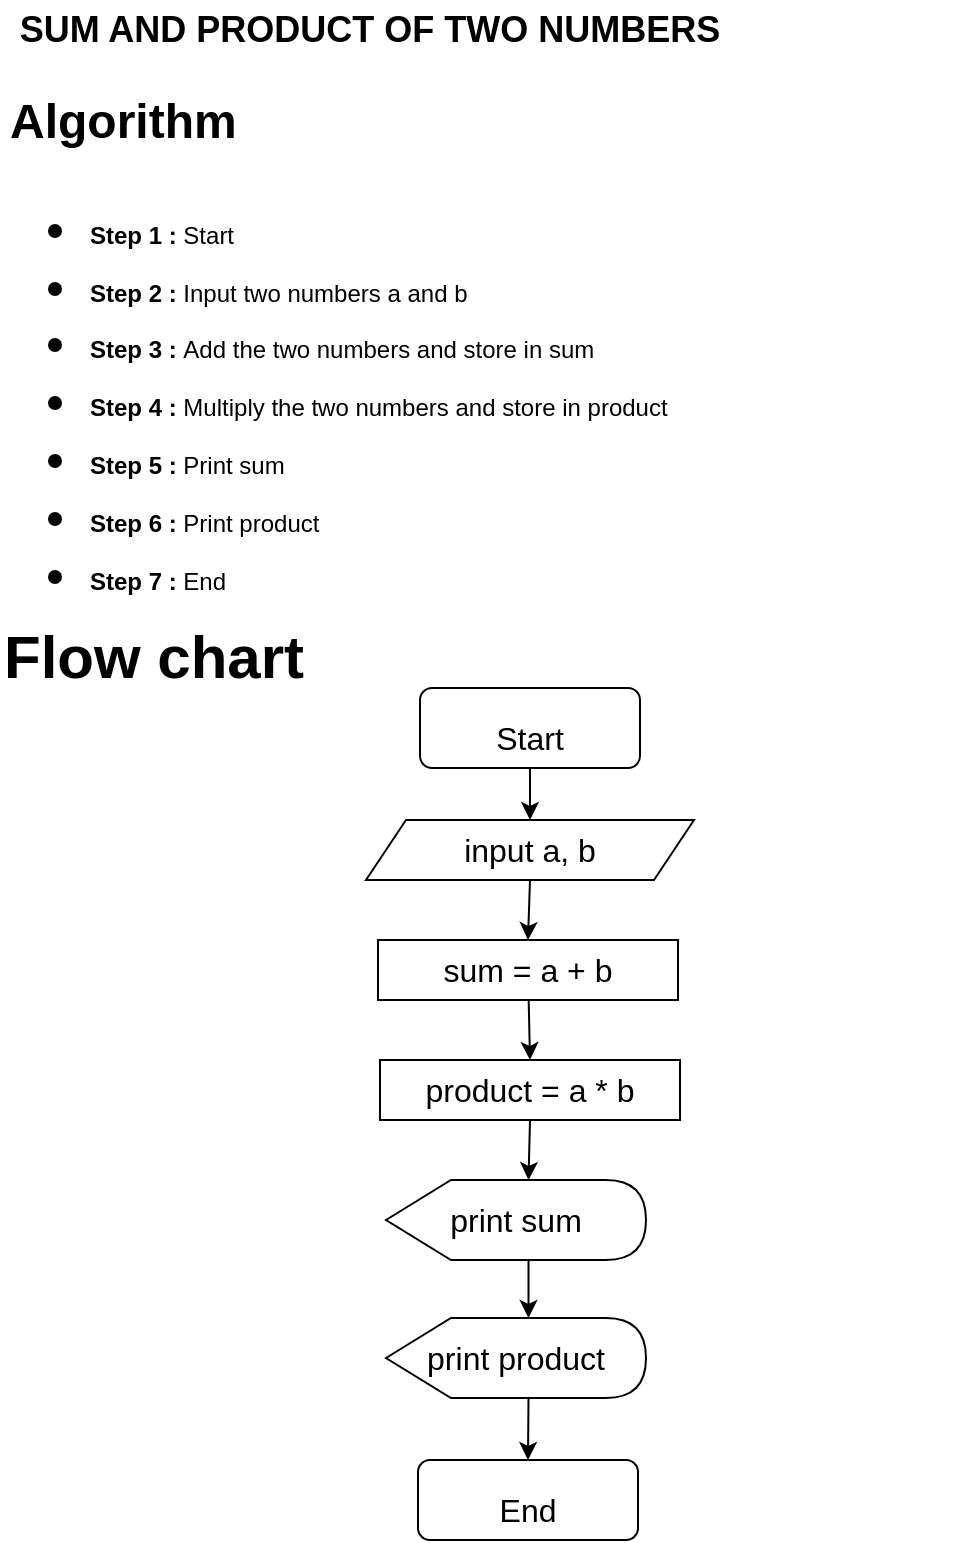 <mxfile version="17.4.5" type="github"><diagram id="C3PEHFfEE4Fk-dZleq14" name="Page-1"><mxGraphModel dx="1038" dy="539" grid="1" gridSize="10" guides="1" tooltips="1" connect="1" arrows="1" fold="1" page="1" pageScale="1" pageWidth="827" pageHeight="1169" math="0" shadow="0"><root><mxCell id="0"/><mxCell id="1" parent="0"/><mxCell id="8sqsYlrWFdSu5_10LLVr-1" value="&lt;h1&gt;&lt;span&gt;Algorithm&lt;/span&gt;&lt;/h1&gt;&lt;h1&gt;&lt;ul&gt;&lt;li&gt;&lt;span style=&quot;font-size: 12px&quot;&gt;Step 1 :&lt;/span&gt;&lt;span style=&quot;font-size: 12px ; font-weight: normal&quot;&gt; Start&lt;/span&gt;&lt;/li&gt;&lt;li&gt;&lt;span style=&quot;font-size: 12px&quot;&gt;Step 2 :&lt;/span&gt;&lt;span style=&quot;font-size: 12px ; font-weight: normal&quot;&gt;&amp;nbsp;Input two numbers a and b&lt;/span&gt;&lt;/li&gt;&lt;li&gt;&lt;span style=&quot;font-size: 12px&quot;&gt;Step 3 :&lt;/span&gt;&lt;span style=&quot;font-size: 12px ; font-weight: normal&quot;&gt;&amp;nbsp;Add the two numbers and store in sum&lt;/span&gt;&lt;/li&gt;&lt;li&gt;&lt;span style=&quot;font-size: 12px&quot;&gt;Step 4 :&lt;/span&gt;&lt;span style=&quot;font-size: 12px ; font-weight: normal&quot;&gt;&amp;nbsp;Multiply the two numbers and store in product&lt;/span&gt;&lt;/li&gt;&lt;li&gt;&lt;span style=&quot;font-size: 12px&quot;&gt;Step 5 :&lt;/span&gt;&lt;span style=&quot;font-size: 12px ; font-weight: normal&quot;&gt;&amp;nbsp;Print sum&lt;/span&gt;&lt;/li&gt;&lt;li&gt;&lt;span style=&quot;font-size: 12px&quot;&gt;Step 6 :&lt;/span&gt;&lt;span style=&quot;font-size: 12px ; font-weight: normal&quot;&gt;&amp;nbsp;Print product&amp;nbsp;&lt;/span&gt;&lt;/li&gt;&lt;li&gt;&lt;span style=&quot;font-size: 12px&quot;&gt;Step 7 :&lt;/span&gt;&lt;span style=&quot;font-size: 12px ; font-weight: normal&quot;&gt;&amp;nbsp;End&lt;/span&gt;&lt;/li&gt;&lt;li&gt;&lt;/li&gt;&lt;/ul&gt;&lt;/h1&gt;" style="text;html=1;strokeColor=none;fillColor=none;spacing=5;spacingTop=-20;whiteSpace=wrap;overflow=hidden;rounded=0;" vertex="1" parent="1"><mxGeometry x="80" y="221" width="480" height="270" as="geometry"/></mxCell><mxCell id="8sqsYlrWFdSu5_10LLVr-3" value="&lt;b&gt;&lt;font style=&quot;font-size: 18px&quot;&gt;SUM AND PRODUCT OF TWO NUMBERS&lt;/font&gt;&lt;/b&gt;" style="text;html=1;strokeColor=none;fillColor=none;align=center;verticalAlign=middle;whiteSpace=wrap;rounded=0;" vertex="1" parent="1"><mxGeometry x="80" y="180" width="370" height="30" as="geometry"/></mxCell><mxCell id="8sqsYlrWFdSu5_10LLVr-4" value="&lt;h1&gt;&lt;font style=&quot;font-size: 30px&quot;&gt;Flow chart&lt;/font&gt;&lt;/h1&gt;" style="text;html=1;strokeColor=none;fillColor=none;align=left;verticalAlign=middle;whiteSpace=wrap;rounded=0;fontSize=18;" vertex="1" parent="1"><mxGeometry x="80" y="491" width="210" height="30" as="geometry"/></mxCell><mxCell id="8sqsYlrWFdSu5_10LLVr-5" value="&lt;font style=&quot;font-size: 16px&quot;&gt;Start&lt;/font&gt;" style="rounded=1;whiteSpace=wrap;html=1;fontSize=30;align=center;" vertex="1" parent="1"><mxGeometry x="290" y="524" width="110" height="40" as="geometry"/></mxCell><mxCell id="8sqsYlrWFdSu5_10LLVr-6" value="input a, b" style="shape=parallelogram;perimeter=parallelogramPerimeter;whiteSpace=wrap;html=1;fixedSize=1;fontSize=16;" vertex="1" parent="1"><mxGeometry x="263" y="590" width="164" height="30" as="geometry"/></mxCell><mxCell id="8sqsYlrWFdSu5_10LLVr-7" value="" style="endArrow=classic;html=1;rounded=0;fontSize=16;entryX=0.5;entryY=0;entryDx=0;entryDy=0;exitX=0.5;exitY=1;exitDx=0;exitDy=0;" edge="1" parent="1" source="8sqsYlrWFdSu5_10LLVr-5" target="8sqsYlrWFdSu5_10LLVr-6"><mxGeometry width="50" height="50" relative="1" as="geometry"><mxPoint x="390" y="540" as="sourcePoint"/><mxPoint x="440" y="490" as="targetPoint"/></mxGeometry></mxCell><mxCell id="8sqsYlrWFdSu5_10LLVr-8" value="sum = a + b" style="rounded=0;whiteSpace=wrap;html=1;fontSize=16;" vertex="1" parent="1"><mxGeometry x="269" y="650" width="150" height="30" as="geometry"/></mxCell><mxCell id="8sqsYlrWFdSu5_10LLVr-9" value="" style="endArrow=classic;html=1;rounded=0;fontSize=16;entryX=0.5;entryY=0;entryDx=0;entryDy=0;exitX=0.5;exitY=1;exitDx=0;exitDy=0;" edge="1" parent="1" source="8sqsYlrWFdSu5_10LLVr-6" target="8sqsYlrWFdSu5_10LLVr-8"><mxGeometry width="50" height="50" relative="1" as="geometry"><mxPoint x="390" y="540" as="sourcePoint"/><mxPoint x="440" y="490" as="targetPoint"/></mxGeometry></mxCell><mxCell id="8sqsYlrWFdSu5_10LLVr-10" value="product = a * b" style="rounded=0;whiteSpace=wrap;html=1;fontSize=16;" vertex="1" parent="1"><mxGeometry x="270" y="710" width="150" height="30" as="geometry"/></mxCell><mxCell id="8sqsYlrWFdSu5_10LLVr-11" value="" style="endArrow=classic;html=1;rounded=0;fontSize=16;entryX=0.5;entryY=0;entryDx=0;entryDy=0;" edge="1" parent="1" source="8sqsYlrWFdSu5_10LLVr-8" target="8sqsYlrWFdSu5_10LLVr-10"><mxGeometry width="50" height="50" relative="1" as="geometry"><mxPoint x="390" y="540" as="sourcePoint"/><mxPoint x="440" y="490" as="targetPoint"/></mxGeometry></mxCell><mxCell id="8sqsYlrWFdSu5_10LLVr-12" value="print sum" style="shape=display;whiteSpace=wrap;html=1;fontSize=16;" vertex="1" parent="1"><mxGeometry x="273" y="770" width="130" height="40" as="geometry"/></mxCell><mxCell id="8sqsYlrWFdSu5_10LLVr-13" value="" style="endArrow=classic;html=1;rounded=0;fontSize=16;entryX=0;entryY=0;entryDx=71.25;entryDy=0;entryPerimeter=0;exitX=0.5;exitY=1;exitDx=0;exitDy=0;" edge="1" parent="1" source="8sqsYlrWFdSu5_10LLVr-10" target="8sqsYlrWFdSu5_10LLVr-12"><mxGeometry width="50" height="50" relative="1" as="geometry"><mxPoint x="390" y="700" as="sourcePoint"/><mxPoint x="440" y="650" as="targetPoint"/></mxGeometry></mxCell><mxCell id="8sqsYlrWFdSu5_10LLVr-14" value="print product" style="shape=display;whiteSpace=wrap;html=1;fontSize=16;" vertex="1" parent="1"><mxGeometry x="273" y="839" width="130" height="40" as="geometry"/></mxCell><mxCell id="8sqsYlrWFdSu5_10LLVr-15" value="" style="endArrow=classic;html=1;rounded=0;fontSize=16;entryX=0;entryY=0;entryDx=71.25;entryDy=0;entryPerimeter=0;exitX=0;exitY=0;exitDx=71.25;exitDy=40;exitPerimeter=0;" edge="1" parent="1" source="8sqsYlrWFdSu5_10LLVr-12" target="8sqsYlrWFdSu5_10LLVr-14"><mxGeometry width="50" height="50" relative="1" as="geometry"><mxPoint x="390" y="700" as="sourcePoint"/><mxPoint x="440" y="650" as="targetPoint"/></mxGeometry></mxCell><mxCell id="8sqsYlrWFdSu5_10LLVr-17" value="&lt;font style=&quot;font-size: 16px&quot;&gt;End&lt;/font&gt;" style="rounded=1;whiteSpace=wrap;html=1;fontSize=30;align=center;" vertex="1" parent="1"><mxGeometry x="289" y="910" width="110" height="40" as="geometry"/></mxCell><mxCell id="8sqsYlrWFdSu5_10LLVr-18" value="" style="endArrow=classic;html=1;rounded=0;fontSize=16;entryX=0.5;entryY=0;entryDx=0;entryDy=0;exitX=0;exitY=0;exitDx=71.25;exitDy=40;exitPerimeter=0;" edge="1" parent="1" source="8sqsYlrWFdSu5_10LLVr-14" target="8sqsYlrWFdSu5_10LLVr-17"><mxGeometry width="50" height="50" relative="1" as="geometry"><mxPoint x="390" y="700" as="sourcePoint"/><mxPoint x="440" y="650" as="targetPoint"/></mxGeometry></mxCell></root></mxGraphModel></diagram></mxfile>